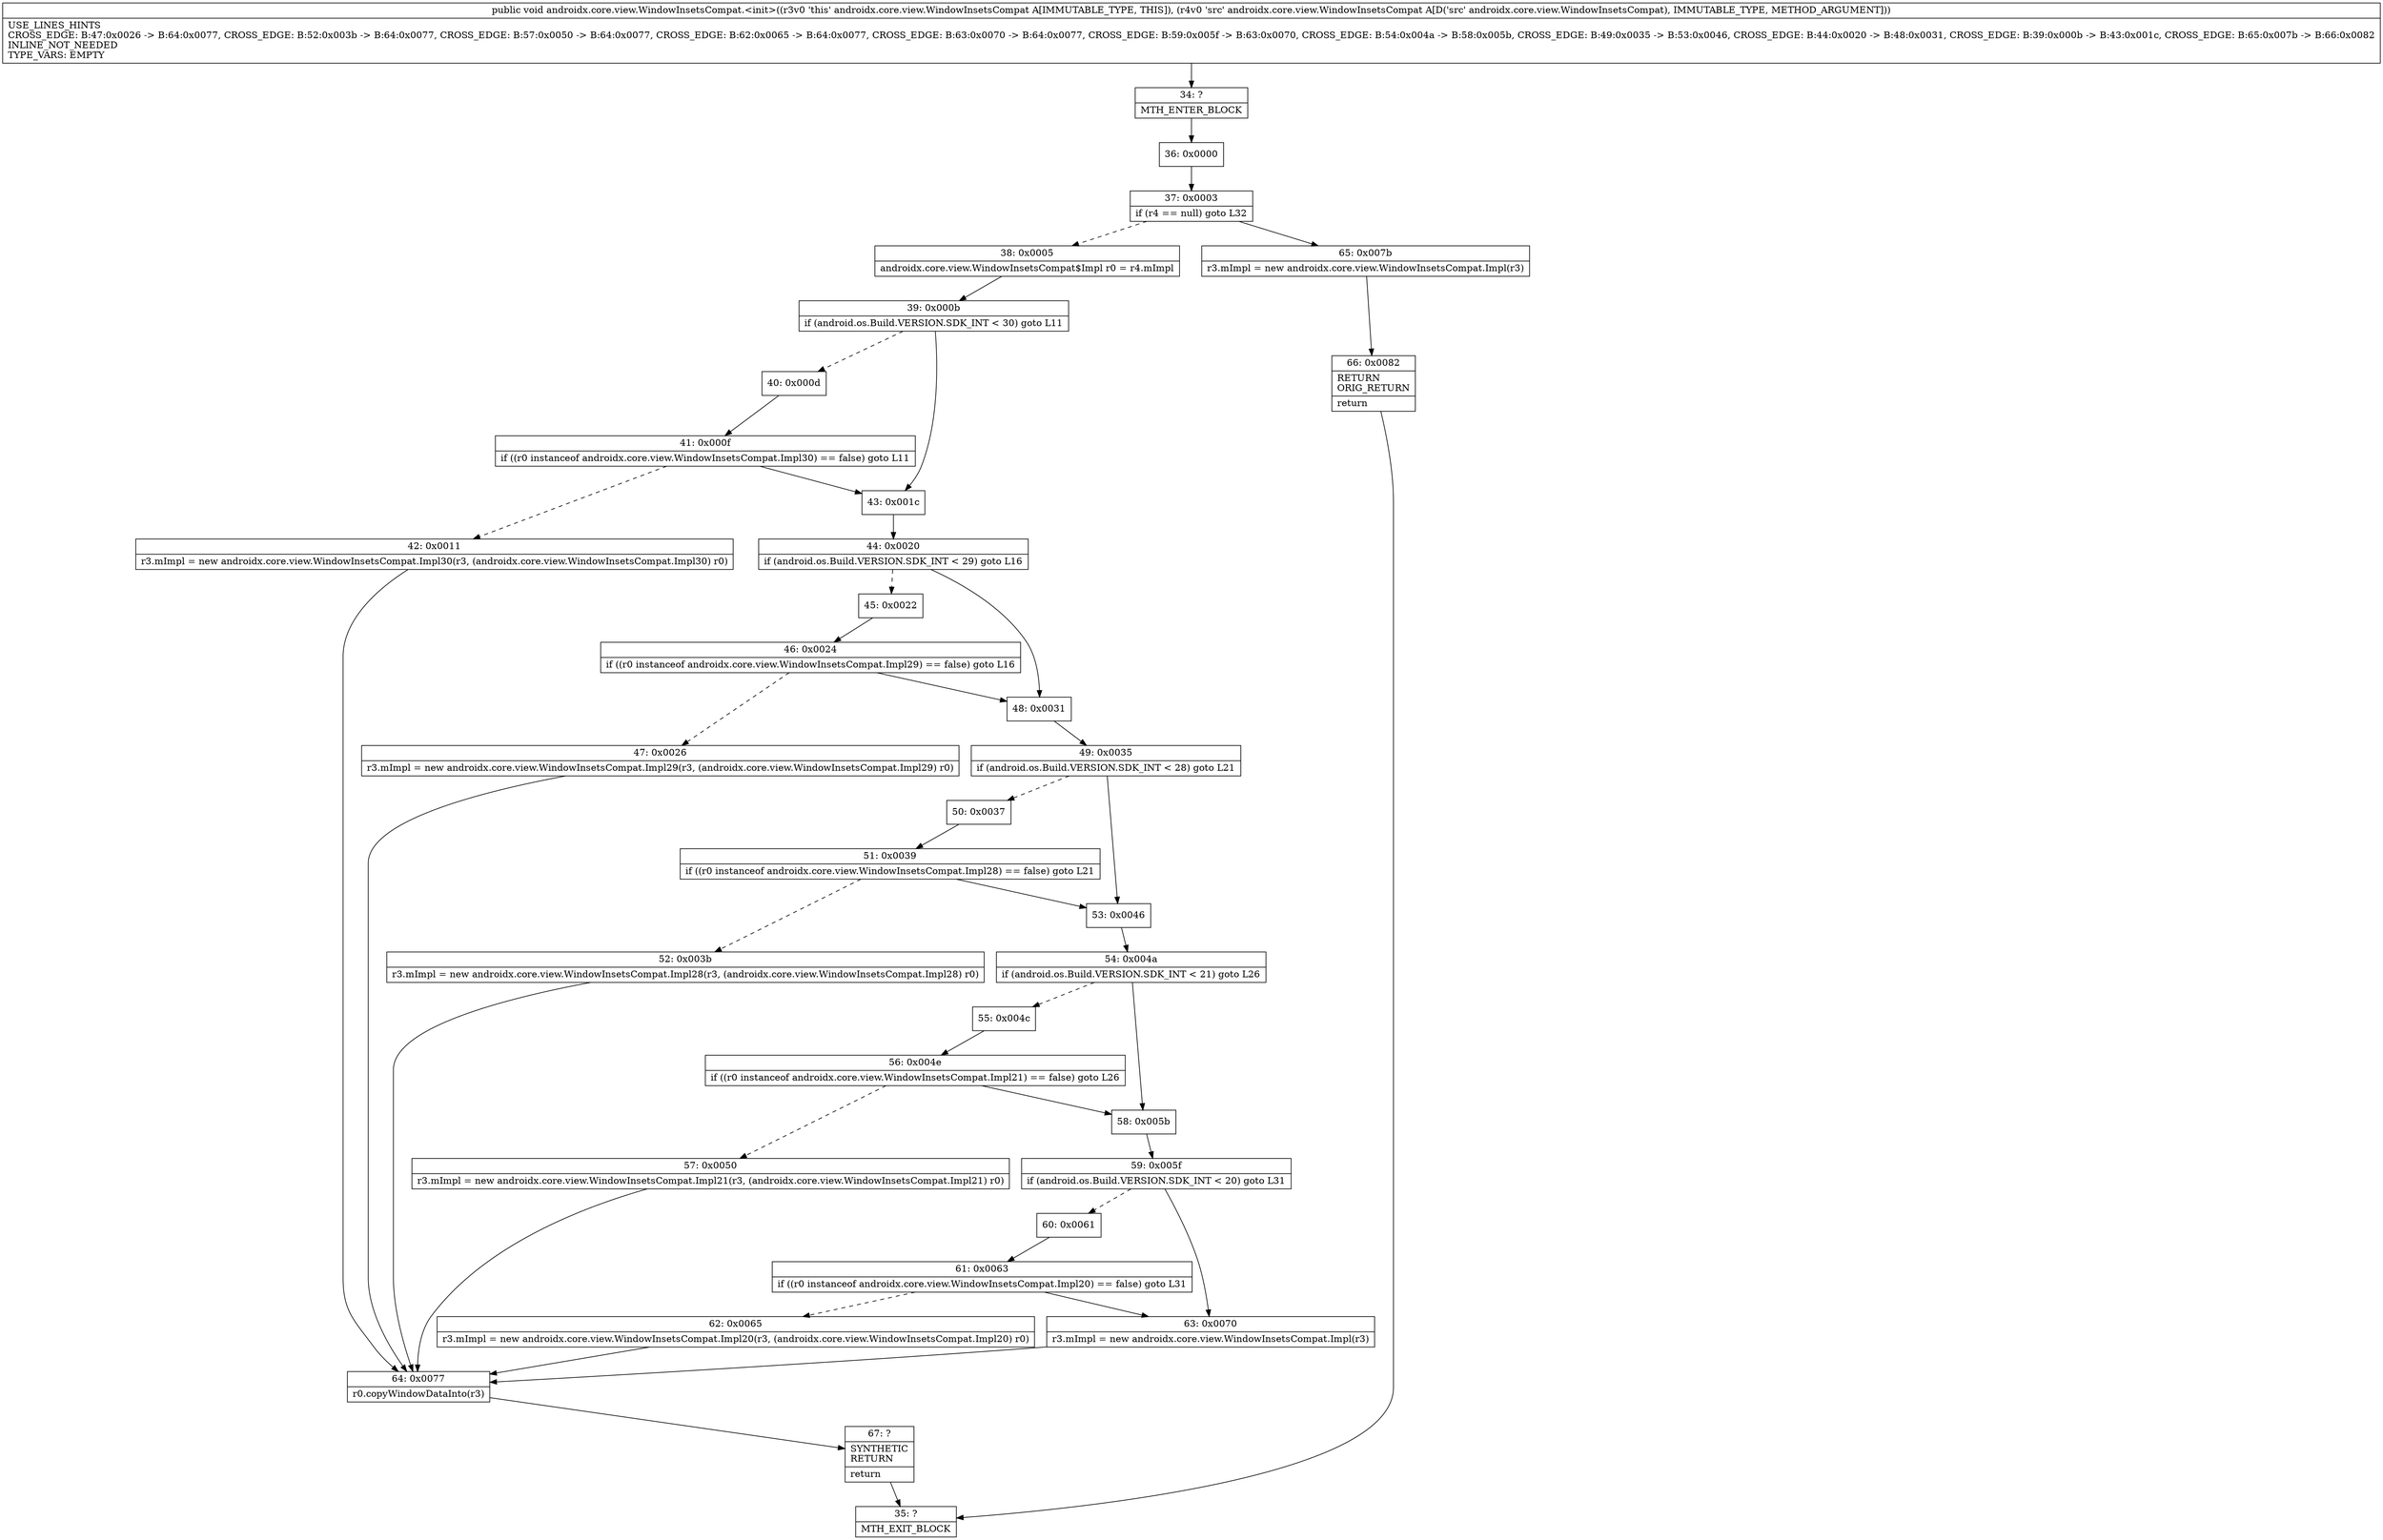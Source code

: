 digraph "CFG forandroidx.core.view.WindowInsetsCompat.\<init\>(Landroidx\/core\/view\/WindowInsetsCompat;)V" {
Node_34 [shape=record,label="{34\:\ ?|MTH_ENTER_BLOCK\l}"];
Node_36 [shape=record,label="{36\:\ 0x0000}"];
Node_37 [shape=record,label="{37\:\ 0x0003|if (r4 == null) goto L32\l}"];
Node_38 [shape=record,label="{38\:\ 0x0005|androidx.core.view.WindowInsetsCompat$Impl r0 = r4.mImpl\l}"];
Node_39 [shape=record,label="{39\:\ 0x000b|if (android.os.Build.VERSION.SDK_INT \< 30) goto L11\l}"];
Node_40 [shape=record,label="{40\:\ 0x000d}"];
Node_41 [shape=record,label="{41\:\ 0x000f|if ((r0 instanceof androidx.core.view.WindowInsetsCompat.Impl30) == false) goto L11\l}"];
Node_42 [shape=record,label="{42\:\ 0x0011|r3.mImpl = new androidx.core.view.WindowInsetsCompat.Impl30(r3, (androidx.core.view.WindowInsetsCompat.Impl30) r0)\l}"];
Node_64 [shape=record,label="{64\:\ 0x0077|r0.copyWindowDataInto(r3)\l}"];
Node_67 [shape=record,label="{67\:\ ?|SYNTHETIC\lRETURN\l|return\l}"];
Node_35 [shape=record,label="{35\:\ ?|MTH_EXIT_BLOCK\l}"];
Node_43 [shape=record,label="{43\:\ 0x001c}"];
Node_44 [shape=record,label="{44\:\ 0x0020|if (android.os.Build.VERSION.SDK_INT \< 29) goto L16\l}"];
Node_45 [shape=record,label="{45\:\ 0x0022}"];
Node_46 [shape=record,label="{46\:\ 0x0024|if ((r0 instanceof androidx.core.view.WindowInsetsCompat.Impl29) == false) goto L16\l}"];
Node_47 [shape=record,label="{47\:\ 0x0026|r3.mImpl = new androidx.core.view.WindowInsetsCompat.Impl29(r3, (androidx.core.view.WindowInsetsCompat.Impl29) r0)\l}"];
Node_48 [shape=record,label="{48\:\ 0x0031}"];
Node_49 [shape=record,label="{49\:\ 0x0035|if (android.os.Build.VERSION.SDK_INT \< 28) goto L21\l}"];
Node_50 [shape=record,label="{50\:\ 0x0037}"];
Node_51 [shape=record,label="{51\:\ 0x0039|if ((r0 instanceof androidx.core.view.WindowInsetsCompat.Impl28) == false) goto L21\l}"];
Node_52 [shape=record,label="{52\:\ 0x003b|r3.mImpl = new androidx.core.view.WindowInsetsCompat.Impl28(r3, (androidx.core.view.WindowInsetsCompat.Impl28) r0)\l}"];
Node_53 [shape=record,label="{53\:\ 0x0046}"];
Node_54 [shape=record,label="{54\:\ 0x004a|if (android.os.Build.VERSION.SDK_INT \< 21) goto L26\l}"];
Node_55 [shape=record,label="{55\:\ 0x004c}"];
Node_56 [shape=record,label="{56\:\ 0x004e|if ((r0 instanceof androidx.core.view.WindowInsetsCompat.Impl21) == false) goto L26\l}"];
Node_57 [shape=record,label="{57\:\ 0x0050|r3.mImpl = new androidx.core.view.WindowInsetsCompat.Impl21(r3, (androidx.core.view.WindowInsetsCompat.Impl21) r0)\l}"];
Node_58 [shape=record,label="{58\:\ 0x005b}"];
Node_59 [shape=record,label="{59\:\ 0x005f|if (android.os.Build.VERSION.SDK_INT \< 20) goto L31\l}"];
Node_60 [shape=record,label="{60\:\ 0x0061}"];
Node_61 [shape=record,label="{61\:\ 0x0063|if ((r0 instanceof androidx.core.view.WindowInsetsCompat.Impl20) == false) goto L31\l}"];
Node_62 [shape=record,label="{62\:\ 0x0065|r3.mImpl = new androidx.core.view.WindowInsetsCompat.Impl20(r3, (androidx.core.view.WindowInsetsCompat.Impl20) r0)\l}"];
Node_63 [shape=record,label="{63\:\ 0x0070|r3.mImpl = new androidx.core.view.WindowInsetsCompat.Impl(r3)\l}"];
Node_65 [shape=record,label="{65\:\ 0x007b|r3.mImpl = new androidx.core.view.WindowInsetsCompat.Impl(r3)\l}"];
Node_66 [shape=record,label="{66\:\ 0x0082|RETURN\lORIG_RETURN\l|return\l}"];
MethodNode[shape=record,label="{public void androidx.core.view.WindowInsetsCompat.\<init\>((r3v0 'this' androidx.core.view.WindowInsetsCompat A[IMMUTABLE_TYPE, THIS]), (r4v0 'src' androidx.core.view.WindowInsetsCompat A[D('src' androidx.core.view.WindowInsetsCompat), IMMUTABLE_TYPE, METHOD_ARGUMENT]))  | USE_LINES_HINTS\lCROSS_EDGE: B:47:0x0026 \-\> B:64:0x0077, CROSS_EDGE: B:52:0x003b \-\> B:64:0x0077, CROSS_EDGE: B:57:0x0050 \-\> B:64:0x0077, CROSS_EDGE: B:62:0x0065 \-\> B:64:0x0077, CROSS_EDGE: B:63:0x0070 \-\> B:64:0x0077, CROSS_EDGE: B:59:0x005f \-\> B:63:0x0070, CROSS_EDGE: B:54:0x004a \-\> B:58:0x005b, CROSS_EDGE: B:49:0x0035 \-\> B:53:0x0046, CROSS_EDGE: B:44:0x0020 \-\> B:48:0x0031, CROSS_EDGE: B:39:0x000b \-\> B:43:0x001c, CROSS_EDGE: B:65:0x007b \-\> B:66:0x0082\lINLINE_NOT_NEEDED\lTYPE_VARS: EMPTY\l}"];
MethodNode -> Node_34;Node_34 -> Node_36;
Node_36 -> Node_37;
Node_37 -> Node_38[style=dashed];
Node_37 -> Node_65;
Node_38 -> Node_39;
Node_39 -> Node_40[style=dashed];
Node_39 -> Node_43;
Node_40 -> Node_41;
Node_41 -> Node_42[style=dashed];
Node_41 -> Node_43;
Node_42 -> Node_64;
Node_64 -> Node_67;
Node_67 -> Node_35;
Node_43 -> Node_44;
Node_44 -> Node_45[style=dashed];
Node_44 -> Node_48;
Node_45 -> Node_46;
Node_46 -> Node_47[style=dashed];
Node_46 -> Node_48;
Node_47 -> Node_64;
Node_48 -> Node_49;
Node_49 -> Node_50[style=dashed];
Node_49 -> Node_53;
Node_50 -> Node_51;
Node_51 -> Node_52[style=dashed];
Node_51 -> Node_53;
Node_52 -> Node_64;
Node_53 -> Node_54;
Node_54 -> Node_55[style=dashed];
Node_54 -> Node_58;
Node_55 -> Node_56;
Node_56 -> Node_57[style=dashed];
Node_56 -> Node_58;
Node_57 -> Node_64;
Node_58 -> Node_59;
Node_59 -> Node_60[style=dashed];
Node_59 -> Node_63;
Node_60 -> Node_61;
Node_61 -> Node_62[style=dashed];
Node_61 -> Node_63;
Node_62 -> Node_64;
Node_63 -> Node_64;
Node_65 -> Node_66;
Node_66 -> Node_35;
}

